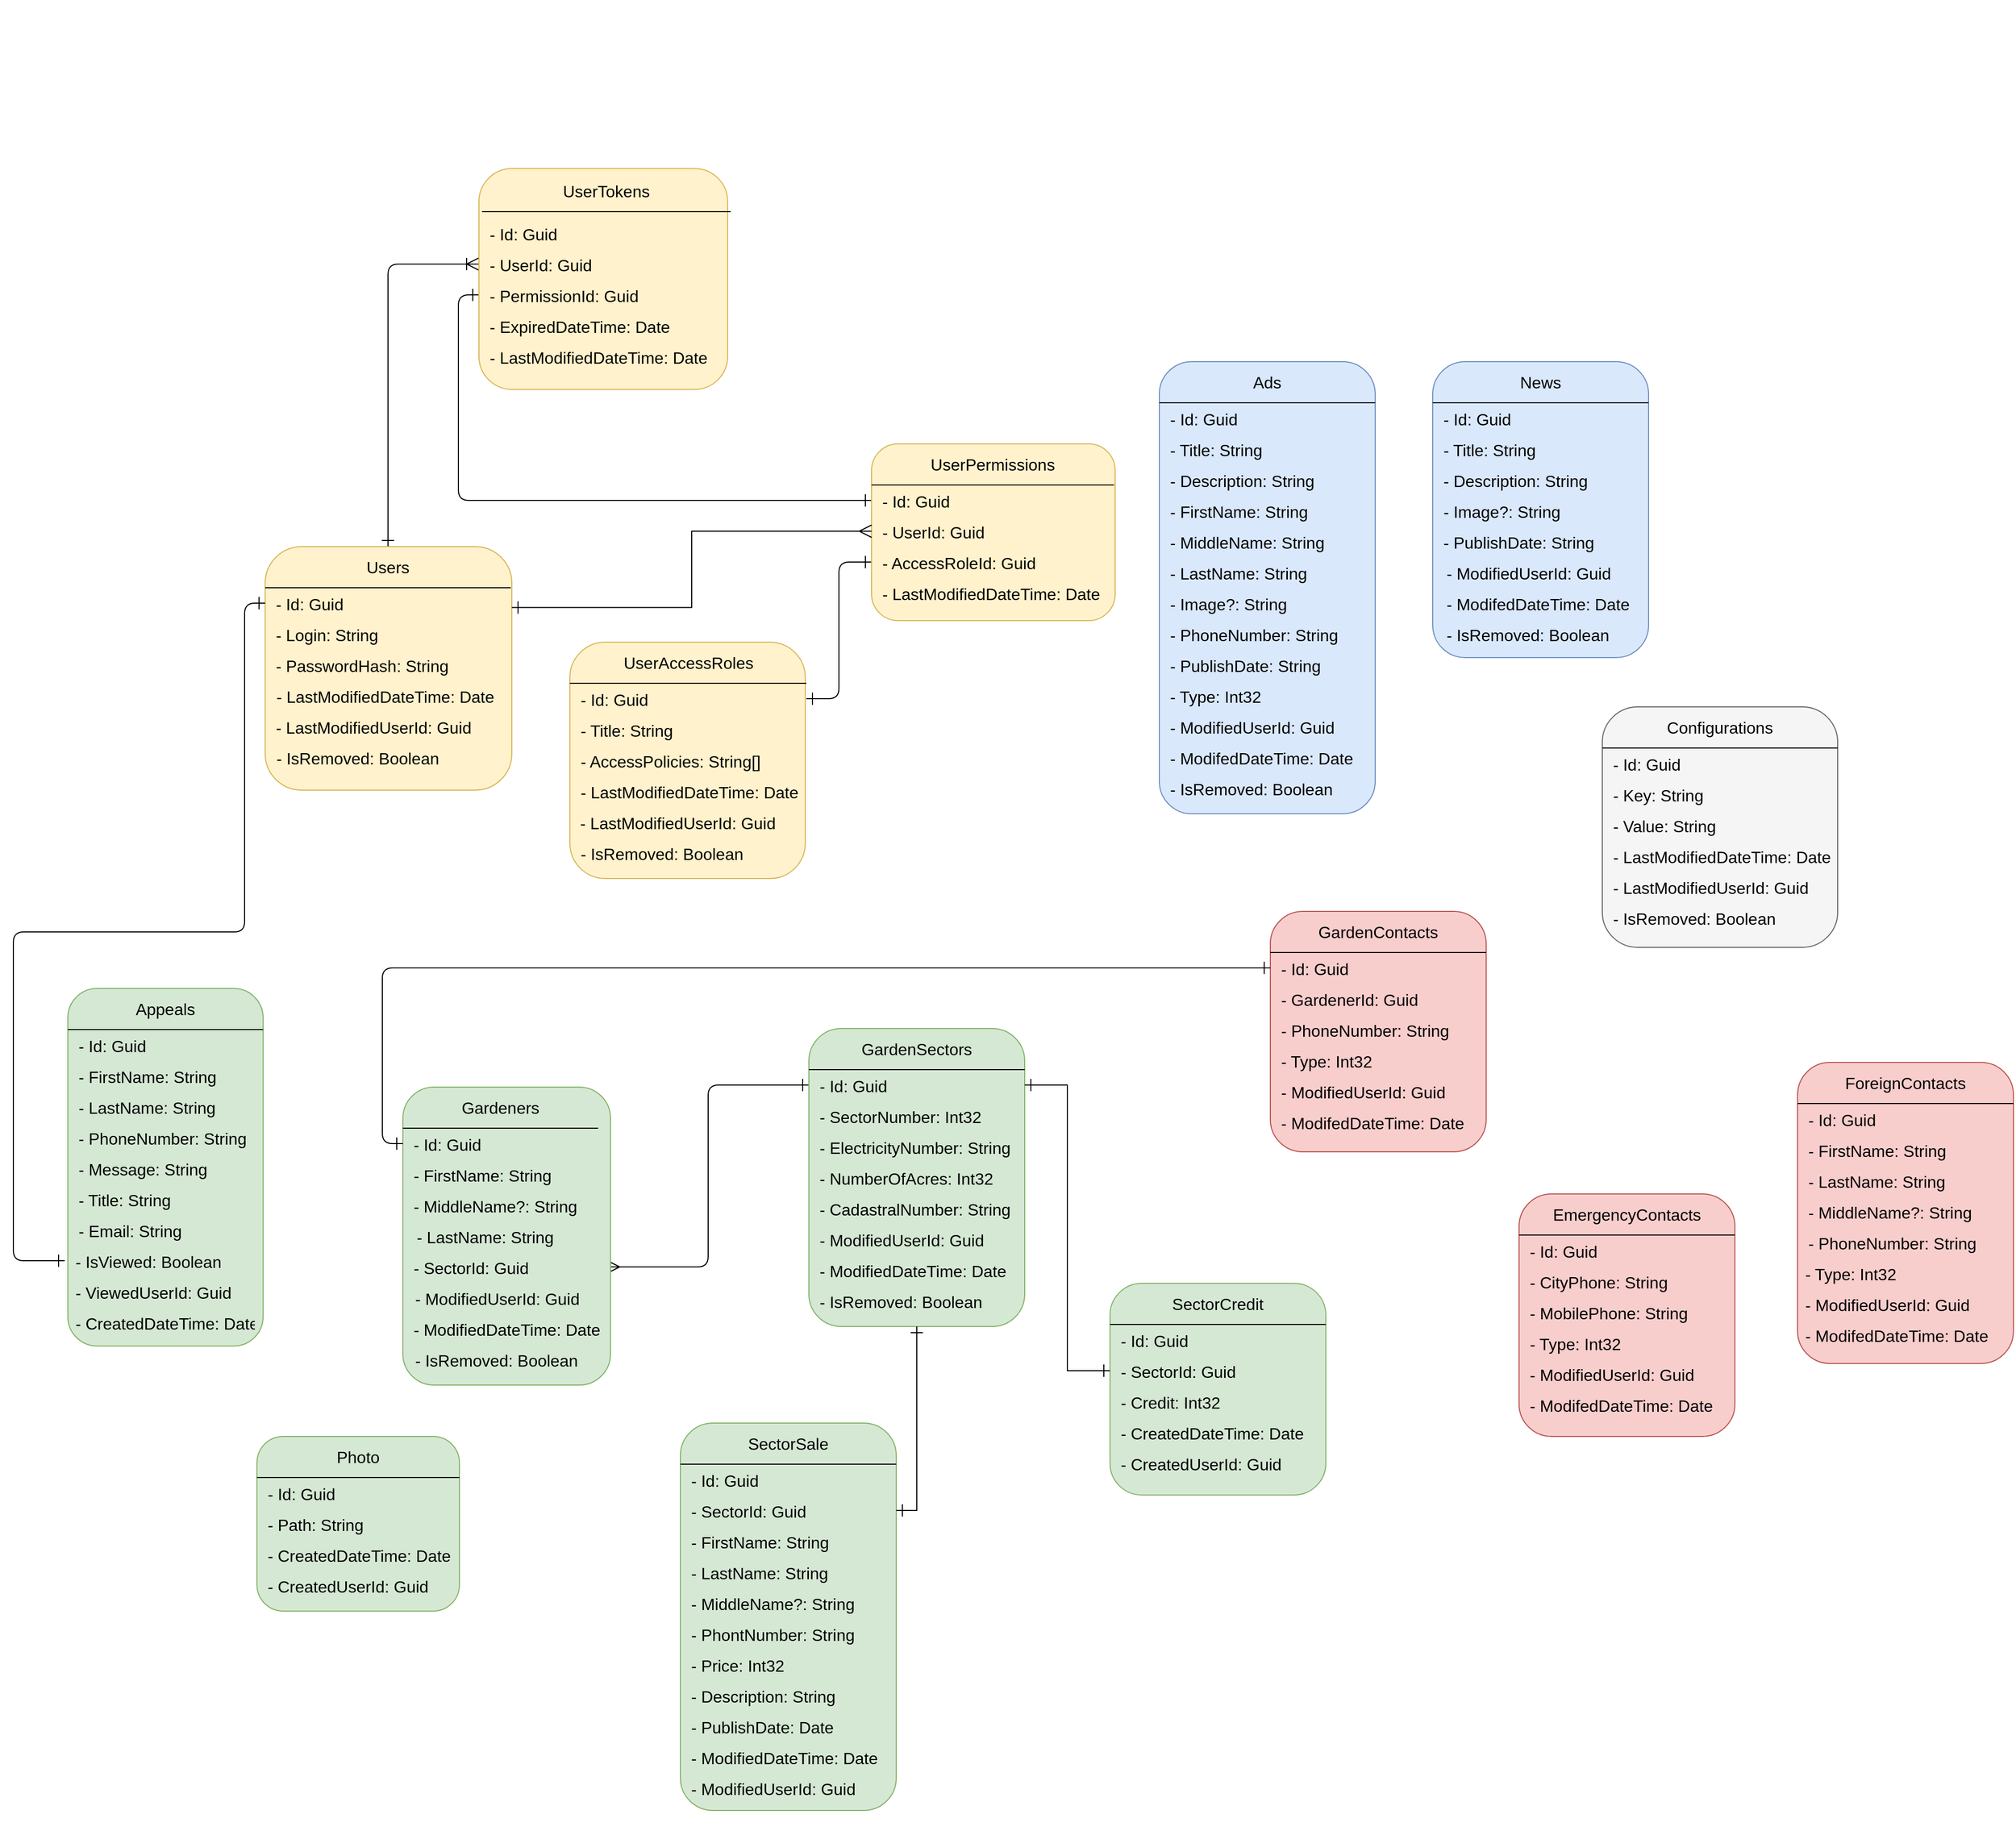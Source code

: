 <mxfile version="16.0.2" type="device"><diagram id="81VNNG6TzouexeN0Gk72" name="Страница 1"><mxGraphModel dx="3853" dy="1998" grid="0" gridSize="10" guides="1" tooltips="1" connect="1" arrows="1" fold="1" page="0" pageScale="1" pageWidth="827" pageHeight="1169" math="0" shadow="0"><root><mxCell id="0"/><mxCell id="1" parent="0"/><mxCell id="-KZQCDdMjWG5FFhwgpa8-45" style="edgeStyle=orthogonalEdgeStyle;rounded=1;orthogonalLoop=1;jettySize=auto;html=1;exitX=0;exitY=0.5;exitDx=0;exitDy=0;entryX=1;entryY=0.5;entryDx=0;entryDy=0;fontSize=16;startArrow=ERone;startFill=0;endArrow=ERone;endFill=0;endSize=10;startSize=10;" parent="1" source="-KZQCDdMjWG5FFhwgpa8-10" target="-KZQCDdMjWG5FFhwgpa8-25" edge="1"><mxGeometry relative="1" as="geometry"/></mxCell><mxCell id="-KZQCDdMjWG5FFhwgpa8-46" style="edgeStyle=orthogonalEdgeStyle;rounded=1;orthogonalLoop=1;jettySize=auto;html=1;entryX=0.5;entryY=0;entryDx=0;entryDy=0;fontSize=16;endArrow=ERone;endFill=0;startArrow=ERoneToMany;startFill=0;endSize=10;startSize=10;" parent="1" source="vhM6xbYktXZYXqDz6-yX-5" target="-KZQCDdMjWG5FFhwgpa8-3" edge="1"><mxGeometry relative="1" as="geometry"/></mxCell><mxCell id="-KZQCDdMjWG5FFhwgpa8-47" style="edgeStyle=orthogonalEdgeStyle;rounded=1;orthogonalLoop=1;jettySize=auto;html=1;exitX=0;exitY=0.5;exitDx=0;exitDy=0;entryX=0;entryY=0.5;entryDx=0;entryDy=0;fontSize=16;endArrow=ERone;endFill=0;startArrow=ERone;startFill=0;endSize=10;startSize=10;" parent="1" source="vhM6xbYktXZYXqDz6-yX-6" target="-KZQCDdMjWG5FFhwgpa8-11" edge="1"><mxGeometry relative="1" as="geometry"/></mxCell><mxCell id="-KZQCDdMjWG5FFhwgpa8-48" style="edgeStyle=orthogonalEdgeStyle;rounded=1;orthogonalLoop=1;jettySize=auto;html=1;exitX=0;exitY=0.5;exitDx=0;exitDy=0;entryX=1;entryY=0.5;entryDx=0;entryDy=0;fontSize=16;endArrow=ERmany;endFill=0;startArrow=ERone;startFill=0;endSize=10;startSize=10;" parent="1" source="-KZQCDdMjWG5FFhwgpa8-38" target="WfTmDfJis4Crw1QGH0SU-60" edge="1"><mxGeometry relative="1" as="geometry"/></mxCell><mxCell id="aTWoUunQ8njzGCWL86XD-10" value="" style="group" parent="1" vertex="1" connectable="0"><mxGeometry x="978" y="565" width="210" height="234" as="geometry"/></mxCell><mxCell id="aTWoUunQ8njzGCWL86XD-1" value="" style="rounded=1;whiteSpace=wrap;html=1;fillColor=#f8cecc;strokeColor=#b85450;" parent="aTWoUunQ8njzGCWL86XD-10" vertex="1"><mxGeometry width="210" height="234" as="geometry"/></mxCell><mxCell id="aTWoUunQ8njzGCWL86XD-2" value=" - Id: Guid" style="text;strokeColor=none;fillColor=none;align=left;verticalAlign=middle;spacingLeft=4;spacingRight=4;overflow=hidden;points=[[0,0.5],[1,0.5]];portConstraint=eastwest;rotatable=0;fontSize=16;" parent="aTWoUunQ8njzGCWL86XD-10" vertex="1"><mxGeometry y="40" width="210" height="30" as="geometry"/></mxCell><mxCell id="aTWoUunQ8njzGCWL86XD-3" value="GardenContacts" style="text;html=1;align=center;verticalAlign=middle;whiteSpace=wrap;rounded=0;fontSize=16;" parent="aTWoUunQ8njzGCWL86XD-10" vertex="1"><mxGeometry width="210" height="40" as="geometry"/></mxCell><mxCell id="aTWoUunQ8njzGCWL86XD-4" value="" style="endArrow=none;html=1;rounded=0;entryX=1;entryY=1;entryDx=0;entryDy=0;exitX=0;exitY=1;exitDx=0;exitDy=0;" parent="aTWoUunQ8njzGCWL86XD-10" source="aTWoUunQ8njzGCWL86XD-3" target="aTWoUunQ8njzGCWL86XD-3" edge="1"><mxGeometry width="50" height="50" relative="1" as="geometry"><mxPoint x="45.238" y="215.333" as="sourcePoint"/><mxPoint x="99.524" y="202.667" as="targetPoint"/></mxGeometry></mxCell><mxCell id="aTWoUunQ8njzGCWL86XD-5" value=" - GardenerId: Guid" style="text;strokeColor=none;fillColor=none;align=left;verticalAlign=middle;spacingLeft=4;spacingRight=4;overflow=hidden;points=[[0,0.5],[1,0.5]];portConstraint=eastwest;rotatable=0;fontSize=16;" parent="aTWoUunQ8njzGCWL86XD-10" vertex="1"><mxGeometry y="70" width="210" height="30" as="geometry"/></mxCell><mxCell id="aTWoUunQ8njzGCWL86XD-6" value=" - PhoneNumber: String" style="text;strokeColor=none;fillColor=none;align=left;verticalAlign=middle;spacingLeft=4;spacingRight=4;overflow=hidden;points=[[0,0.5],[1,0.5]];portConstraint=eastwest;rotatable=0;fontSize=16;" parent="aTWoUunQ8njzGCWL86XD-10" vertex="1"><mxGeometry y="100" width="210" height="30" as="geometry"/></mxCell><mxCell id="aTWoUunQ8njzGCWL86XD-9" value=" - Type: Int32" style="text;strokeColor=none;fillColor=none;align=left;verticalAlign=middle;spacingLeft=4;spacingRight=4;overflow=hidden;points=[[0,0.5],[1,0.5]];portConstraint=eastwest;rotatable=0;fontSize=16;" parent="aTWoUunQ8njzGCWL86XD-10" vertex="1"><mxGeometry y="130" width="210" height="30" as="geometry"/></mxCell><mxCell id="WfTmDfJis4Crw1QGH0SU-56" value=" - ModifiedUserId: Guid" style="text;strokeColor=none;fillColor=none;align=left;verticalAlign=middle;spacingLeft=4;spacingRight=4;overflow=hidden;points=[[0,0.5],[1,0.5]];portConstraint=eastwest;rotatable=0;fontSize=16;" vertex="1" parent="aTWoUunQ8njzGCWL86XD-10"><mxGeometry y="160" width="210" height="30" as="geometry"/></mxCell><mxCell id="WfTmDfJis4Crw1QGH0SU-57" value=" - ModifedDateTime: Date" style="text;strokeColor=none;fillColor=none;align=left;verticalAlign=middle;spacingLeft=4;spacingRight=4;overflow=hidden;points=[[0,0.5],[1,0.5]];portConstraint=eastwest;rotatable=0;fontSize=16;" vertex="1" parent="aTWoUunQ8njzGCWL86XD-10"><mxGeometry y="190" width="210" height="30" as="geometry"/></mxCell><mxCell id="aTWoUunQ8njzGCWL86XD-11" value="" style="group" parent="1" vertex="1" connectable="0"><mxGeometry x="1136" y="30" width="213" height="324" as="geometry"/></mxCell><mxCell id="-KZQCDdMjWG5FFhwgpa8-60" value="" style="rounded=1;whiteSpace=wrap;html=1;fillColor=#dae8fc;strokeColor=#6c8ebf;" parent="aTWoUunQ8njzGCWL86XD-11" vertex="1"><mxGeometry width="210" height="288" as="geometry"/></mxCell><mxCell id="-KZQCDdMjWG5FFhwgpa8-61" value=" - Id: Guid" style="text;strokeColor=none;fillColor=none;align=left;verticalAlign=middle;spacingLeft=4;spacingRight=4;overflow=hidden;points=[[0,0.5],[1,0.5]];portConstraint=eastwest;rotatable=0;fontSize=16;" parent="aTWoUunQ8njzGCWL86XD-11" vertex="1"><mxGeometry y="40" width="210" height="30" as="geometry"/></mxCell><mxCell id="-KZQCDdMjWG5FFhwgpa8-62" value="News" style="text;html=1;align=center;verticalAlign=middle;whiteSpace=wrap;rounded=0;fontSize=16;" parent="aTWoUunQ8njzGCWL86XD-11" vertex="1"><mxGeometry width="210" height="40" as="geometry"/></mxCell><mxCell id="-KZQCDdMjWG5FFhwgpa8-63" value="" style="endArrow=none;html=1;rounded=0;entryX=1;entryY=1;entryDx=0;entryDy=0;exitX=0;exitY=1;exitDx=0;exitDy=0;" parent="aTWoUunQ8njzGCWL86XD-11" source="-KZQCDdMjWG5FFhwgpa8-62" target="-KZQCDdMjWG5FFhwgpa8-62" edge="1"><mxGeometry width="50" height="50" relative="1" as="geometry"><mxPoint x="45.238" y="215.333" as="sourcePoint"/><mxPoint x="99.524" y="202.667" as="targetPoint"/></mxGeometry></mxCell><mxCell id="-KZQCDdMjWG5FFhwgpa8-64" value=" - Title: String" style="text;strokeColor=none;fillColor=none;align=left;verticalAlign=middle;spacingLeft=4;spacingRight=4;overflow=hidden;points=[[0,0.5],[1,0.5]];portConstraint=eastwest;rotatable=0;fontSize=16;" parent="aTWoUunQ8njzGCWL86XD-11" vertex="1"><mxGeometry y="70" width="210" height="30" as="geometry"/></mxCell><mxCell id="-KZQCDdMjWG5FFhwgpa8-65" value=" - Description: String" style="text;strokeColor=none;fillColor=none;align=left;verticalAlign=middle;spacingLeft=4;spacingRight=4;overflow=hidden;points=[[0,0.5],[1,0.5]];portConstraint=eastwest;rotatable=0;fontSize=16;" parent="aTWoUunQ8njzGCWL86XD-11" vertex="1"><mxGeometry y="100" width="210" height="30" as="geometry"/></mxCell><mxCell id="-KZQCDdMjWG5FFhwgpa8-66" value=" - Image?: String" style="text;strokeColor=none;fillColor=none;align=left;verticalAlign=middle;spacingLeft=4;spacingRight=4;overflow=hidden;points=[[0,0.5],[1,0.5]];portConstraint=eastwest;rotatable=0;fontSize=16;" parent="aTWoUunQ8njzGCWL86XD-11" vertex="1"><mxGeometry y="130" width="210" height="30" as="geometry"/></mxCell><mxCell id="-KZQCDdMjWG5FFhwgpa8-70" value=" - PublishDate: String" style="text;strokeColor=none;fillColor=none;align=left;verticalAlign=middle;spacingLeft=4;spacingRight=4;overflow=hidden;points=[[0,0.5],[1,0.5]];portConstraint=eastwest;rotatable=0;fontSize=16;" parent="aTWoUunQ8njzGCWL86XD-11" vertex="1"><mxGeometry y="160" width="210" height="30" as="geometry"/></mxCell><mxCell id="WfTmDfJis4Crw1QGH0SU-73" value=" - ModifiedUserId: Guid" style="text;strokeColor=none;fillColor=none;align=left;verticalAlign=middle;spacingLeft=4;spacingRight=4;overflow=hidden;points=[[0,0.5],[1,0.5]];portConstraint=eastwest;rotatable=0;fontSize=16;" vertex="1" parent="aTWoUunQ8njzGCWL86XD-11"><mxGeometry x="3" y="190" width="210" height="30" as="geometry"/></mxCell><mxCell id="WfTmDfJis4Crw1QGH0SU-74" value=" - ModifedDateTime: Date" style="text;strokeColor=none;fillColor=none;align=left;verticalAlign=middle;spacingLeft=4;spacingRight=4;overflow=hidden;points=[[0,0.5],[1,0.5]];portConstraint=eastwest;rotatable=0;fontSize=16;" vertex="1" parent="aTWoUunQ8njzGCWL86XD-11"><mxGeometry x="3" y="220" width="210" height="30" as="geometry"/></mxCell><mxCell id="WfTmDfJis4Crw1QGH0SU-75" value=" - IsRemoved: Boolean" style="text;strokeColor=none;fillColor=none;align=left;verticalAlign=middle;spacingLeft=4;spacingRight=4;overflow=hidden;points=[[0,0.5],[1,0.5]];portConstraint=eastwest;rotatable=0;fontSize=16;" vertex="1" parent="aTWoUunQ8njzGCWL86XD-11"><mxGeometry x="3" y="250" width="210" height="30" as="geometry"/></mxCell><mxCell id="aTWoUunQ8njzGCWL86XD-12" value="" style="group" parent="1" vertex="1" connectable="0"><mxGeometry x="870" y="30" width="210" height="453" as="geometry"/></mxCell><mxCell id="-KZQCDdMjWG5FFhwgpa8-49" value="" style="rounded=1;whiteSpace=wrap;html=1;fillColor=#dae8fc;strokeColor=#6c8ebf;" parent="aTWoUunQ8njzGCWL86XD-12" vertex="1"><mxGeometry width="210" height="440" as="geometry"/></mxCell><mxCell id="-KZQCDdMjWG5FFhwgpa8-50" value=" - Id: Guid" style="text;strokeColor=none;fillColor=none;align=left;verticalAlign=middle;spacingLeft=4;spacingRight=4;overflow=hidden;points=[[0,0.5],[1,0.5]];portConstraint=eastwest;rotatable=0;fontSize=16;" parent="aTWoUunQ8njzGCWL86XD-12" vertex="1"><mxGeometry y="40" width="210" height="30" as="geometry"/></mxCell><mxCell id="-KZQCDdMjWG5FFhwgpa8-51" value="Ads" style="text;html=1;align=center;verticalAlign=middle;whiteSpace=wrap;rounded=0;fontSize=16;" parent="aTWoUunQ8njzGCWL86XD-12" vertex="1"><mxGeometry width="210" height="40" as="geometry"/></mxCell><mxCell id="-KZQCDdMjWG5FFhwgpa8-52" value="" style="endArrow=none;html=1;rounded=0;entryX=1;entryY=1;entryDx=0;entryDy=0;exitX=0;exitY=1;exitDx=0;exitDy=0;" parent="aTWoUunQ8njzGCWL86XD-12" source="-KZQCDdMjWG5FFhwgpa8-51" target="-KZQCDdMjWG5FFhwgpa8-51" edge="1"><mxGeometry width="50" height="50" relative="1" as="geometry"><mxPoint x="45.238" y="215.333" as="sourcePoint"/><mxPoint x="99.524" y="202.667" as="targetPoint"/></mxGeometry></mxCell><mxCell id="-KZQCDdMjWG5FFhwgpa8-53" value=" - Title: String" style="text;strokeColor=none;fillColor=none;align=left;verticalAlign=middle;spacingLeft=4;spacingRight=4;overflow=hidden;points=[[0,0.5],[1,0.5]];portConstraint=eastwest;rotatable=0;fontSize=16;" parent="aTWoUunQ8njzGCWL86XD-12" vertex="1"><mxGeometry y="70" width="210" height="30" as="geometry"/></mxCell><mxCell id="-KZQCDdMjWG5FFhwgpa8-54" value=" - Description: String" style="text;strokeColor=none;fillColor=none;align=left;verticalAlign=middle;spacingLeft=4;spacingRight=4;overflow=hidden;points=[[0,0.5],[1,0.5]];portConstraint=eastwest;rotatable=0;fontSize=16;" parent="aTWoUunQ8njzGCWL86XD-12" vertex="1"><mxGeometry y="100" width="210" height="30" as="geometry"/></mxCell><mxCell id="-KZQCDdMjWG5FFhwgpa8-55" value=" - FirstName: String" style="text;strokeColor=none;fillColor=none;align=left;verticalAlign=middle;spacingLeft=4;spacingRight=4;overflow=hidden;points=[[0,0.5],[1,0.5]];portConstraint=eastwest;rotatable=0;fontSize=16;" parent="aTWoUunQ8njzGCWL86XD-12" vertex="1"><mxGeometry y="130" width="210" height="30" as="geometry"/></mxCell><mxCell id="-KZQCDdMjWG5FFhwgpa8-56" value=" - MiddleName: String" style="text;strokeColor=none;fillColor=none;align=left;verticalAlign=middle;spacingLeft=4;spacingRight=4;overflow=hidden;points=[[0,0.5],[1,0.5]];portConstraint=eastwest;rotatable=0;fontSize=16;" parent="aTWoUunQ8njzGCWL86XD-12" vertex="1"><mxGeometry y="160" width="210" height="30" as="geometry"/></mxCell><mxCell id="-KZQCDdMjWG5FFhwgpa8-57" value=" - LastName: String" style="text;strokeColor=none;fillColor=none;align=left;verticalAlign=middle;spacingLeft=4;spacingRight=4;overflow=hidden;points=[[0,0.5],[1,0.5]];portConstraint=eastwest;rotatable=0;fontSize=16;" parent="aTWoUunQ8njzGCWL86XD-12" vertex="1"><mxGeometry y="190" width="210" height="30" as="geometry"/></mxCell><mxCell id="-KZQCDdMjWG5FFhwgpa8-58" value=" - Image?: String" style="text;strokeColor=none;fillColor=none;align=left;verticalAlign=middle;spacingLeft=4;spacingRight=4;overflow=hidden;points=[[0,0.5],[1,0.5]];portConstraint=eastwest;rotatable=0;fontSize=16;" parent="aTWoUunQ8njzGCWL86XD-12" vertex="1"><mxGeometry y="220" width="210" height="30" as="geometry"/></mxCell><mxCell id="ONLD8_IrMrOtaXpeF4dV-4" value=" - PhoneNumber: String" style="text;strokeColor=none;fillColor=none;align=left;verticalAlign=middle;spacingLeft=4;spacingRight=4;overflow=hidden;points=[[0,0.5],[1,0.5]];portConstraint=eastwest;rotatable=0;fontSize=16;" parent="aTWoUunQ8njzGCWL86XD-12" vertex="1"><mxGeometry y="250" width="210" height="30" as="geometry"/></mxCell><mxCell id="ONLD8_IrMrOtaXpeF4dV-3" value=" - PublishDate: String" style="text;strokeColor=none;fillColor=none;align=left;verticalAlign=middle;spacingLeft=4;spacingRight=4;overflow=hidden;points=[[0,0.5],[1,0.5]];portConstraint=eastwest;rotatable=0;fontSize=16;" parent="aTWoUunQ8njzGCWL86XD-12" vertex="1"><mxGeometry y="280" width="210" height="30" as="geometry"/></mxCell><mxCell id="WfTmDfJis4Crw1QGH0SU-67" value=" - Type: Int32" style="text;strokeColor=none;fillColor=none;align=left;verticalAlign=middle;spacingLeft=4;spacingRight=4;overflow=hidden;points=[[0,0.5],[1,0.5]];portConstraint=eastwest;rotatable=0;fontSize=16;" vertex="1" parent="aTWoUunQ8njzGCWL86XD-12"><mxGeometry y="310" width="210" height="30" as="geometry"/></mxCell><mxCell id="WfTmDfJis4Crw1QGH0SU-68" value=" - ModifiedUserId: Guid" style="text;strokeColor=none;fillColor=none;align=left;verticalAlign=middle;spacingLeft=4;spacingRight=4;overflow=hidden;points=[[0,0.5],[1,0.5]];portConstraint=eastwest;rotatable=0;fontSize=16;" vertex="1" parent="aTWoUunQ8njzGCWL86XD-12"><mxGeometry y="340" width="210" height="30" as="geometry"/></mxCell><mxCell id="WfTmDfJis4Crw1QGH0SU-69" value=" - ModifedDateTime: Date" style="text;strokeColor=none;fillColor=none;align=left;verticalAlign=middle;spacingLeft=4;spacingRight=4;overflow=hidden;points=[[0,0.5],[1,0.5]];portConstraint=eastwest;rotatable=0;fontSize=16;" vertex="1" parent="aTWoUunQ8njzGCWL86XD-12"><mxGeometry y="370" width="210" height="30" as="geometry"/></mxCell><mxCell id="WfTmDfJis4Crw1QGH0SU-70" value=" - IsRemoved: Boolean" style="text;strokeColor=none;fillColor=none;align=left;verticalAlign=middle;spacingLeft=4;spacingRight=4;overflow=hidden;points=[[0,0.5],[1,0.5]];portConstraint=eastwest;rotatable=0;fontSize=16;" vertex="1" parent="aTWoUunQ8njzGCWL86XD-12"><mxGeometry y="400" width="210" height="30" as="geometry"/></mxCell><mxCell id="aTWoUunQ8njzGCWL86XD-13" value="" style="group" parent="1" vertex="1" connectable="0"><mxGeometry x="590" y="110" width="237" height="256" as="geometry"/></mxCell><mxCell id="-KZQCDdMjWG5FFhwgpa8-7" value="" style="rounded=1;whiteSpace=wrap;html=1;fillColor=#fff2cc;strokeColor=#d6b656;" parent="aTWoUunQ8njzGCWL86XD-13" vertex="1"><mxGeometry width="237" height="172" as="geometry"/></mxCell><mxCell id="-KZQCDdMjWG5FFhwgpa8-11" value=" - Id: Guid" style="text;strokeColor=none;fillColor=none;align=left;verticalAlign=middle;spacingLeft=4;spacingRight=4;overflow=hidden;points=[[0,0.5],[1,0.5]];portConstraint=eastwest;rotatable=0;fontSize=16;" parent="aTWoUunQ8njzGCWL86XD-13" vertex="1"><mxGeometry y="40" width="210" height="30" as="geometry"/></mxCell><mxCell id="-KZQCDdMjWG5FFhwgpa8-8" value="UserPermissions" style="text;html=1;align=center;verticalAlign=middle;whiteSpace=wrap;rounded=0;fontSize=16;" parent="aTWoUunQ8njzGCWL86XD-13" vertex="1"><mxGeometry width="236" height="40" as="geometry"/></mxCell><mxCell id="-KZQCDdMjWG5FFhwgpa8-9" value="" style="endArrow=none;html=1;rounded=0;entryX=1;entryY=1;entryDx=0;entryDy=0;exitX=0;exitY=1;exitDx=0;exitDy=0;" parent="aTWoUunQ8njzGCWL86XD-13" source="-KZQCDdMjWG5FFhwgpa8-8" target="-KZQCDdMjWG5FFhwgpa8-8" edge="1"><mxGeometry width="50" height="50" relative="1" as="geometry"><mxPoint x="45.238" y="215.333" as="sourcePoint"/><mxPoint x="99.524" y="202.667" as="targetPoint"/></mxGeometry></mxCell><mxCell id="-KZQCDdMjWG5FFhwgpa8-10" value=" - AccessRoleId: Guid" style="text;strokeColor=none;fillColor=none;align=left;verticalAlign=middle;spacingLeft=4;spacingRight=4;overflow=hidden;points=[[0,0.5],[1,0.5]];portConstraint=eastwest;rotatable=0;fontSize=16;" parent="aTWoUunQ8njzGCWL86XD-13" vertex="1"><mxGeometry y="100" width="210" height="30" as="geometry"/></mxCell><mxCell id="WfTmDfJis4Crw1QGH0SU-80" value=" - UserId: Guid" style="text;strokeColor=none;fillColor=none;align=left;verticalAlign=middle;spacingLeft=4;spacingRight=4;overflow=hidden;points=[[0,0.5],[1,0.5]];portConstraint=eastwest;rotatable=0;fontSize=16;" vertex="1" parent="aTWoUunQ8njzGCWL86XD-13"><mxGeometry y="70" width="210" height="30" as="geometry"/></mxCell><mxCell id="WfTmDfJis4Crw1QGH0SU-81" value=" - LastModifiedDateTime: Date" style="text;strokeColor=none;fillColor=none;align=left;verticalAlign=middle;spacingLeft=4;spacingRight=4;overflow=hidden;points=[[0,0.5],[1,0.5]];portConstraint=eastwest;rotatable=0;fontSize=16;" vertex="1" parent="aTWoUunQ8njzGCWL86XD-13"><mxGeometry y="130" width="236" height="30" as="geometry"/></mxCell><mxCell id="aTWoUunQ8njzGCWL86XD-14" value="" style="group" parent="1" vertex="1" connectable="0"><mxGeometry x="296.5" y="303" width="237" height="230" as="geometry"/></mxCell><mxCell id="-KZQCDdMjWG5FFhwgpa8-20" value="" style="rounded=1;whiteSpace=wrap;html=1;fillColor=#fff2cc;strokeColor=#d6b656;" parent="aTWoUunQ8njzGCWL86XD-14" vertex="1"><mxGeometry width="229" height="230" as="geometry"/></mxCell><mxCell id="-KZQCDdMjWG5FFhwgpa8-21" value="UserAccessRoles" style="text;html=1;align=center;verticalAlign=middle;whiteSpace=wrap;rounded=0;fontSize=16;" parent="aTWoUunQ8njzGCWL86XD-14" vertex="1"><mxGeometry width="230" height="40" as="geometry"/></mxCell><mxCell id="-KZQCDdMjWG5FFhwgpa8-22" value="" style="endArrow=none;html=1;rounded=0;entryX=1;entryY=1;entryDx=0;entryDy=0;exitX=0;exitY=1;exitDx=0;exitDy=0;" parent="aTWoUunQ8njzGCWL86XD-14" source="-KZQCDdMjWG5FFhwgpa8-21" target="-KZQCDdMjWG5FFhwgpa8-21" edge="1"><mxGeometry width="50" height="50" relative="1" as="geometry"><mxPoint x="45.238" y="215.333" as="sourcePoint"/><mxPoint x="99.524" y="202.667" as="targetPoint"/></mxGeometry></mxCell><mxCell id="-KZQCDdMjWG5FFhwgpa8-23" value=" - Title: String" style="text;strokeColor=none;fillColor=none;align=left;verticalAlign=middle;spacingLeft=4;spacingRight=4;overflow=hidden;points=[[0,0.5],[1,0.5]];portConstraint=eastwest;rotatable=0;fontSize=16;" parent="aTWoUunQ8njzGCWL86XD-14" vertex="1"><mxGeometry y="70" width="200" height="30" as="geometry"/></mxCell><mxCell id="-KZQCDdMjWG5FFhwgpa8-25" value=" - Id: Guid" style="text;strokeColor=none;fillColor=none;align=left;verticalAlign=middle;spacingLeft=4;spacingRight=4;overflow=hidden;points=[[0,0.5],[1,0.5]];portConstraint=eastwest;rotatable=0;fontSize=16;" parent="aTWoUunQ8njzGCWL86XD-14" vertex="1"><mxGeometry y="40" width="230" height="30" as="geometry"/></mxCell><mxCell id="-KZQCDdMjWG5FFhwgpa8-24" value=" - AccessPolicies: String[]" style="text;strokeColor=none;fillColor=none;align=left;verticalAlign=middle;spacingLeft=4;spacingRight=4;overflow=hidden;points=[[0,0.5],[1,0.5]];portConstraint=eastwest;rotatable=0;fontSize=16;" parent="aTWoUunQ8njzGCWL86XD-14" vertex="1"><mxGeometry y="100" width="200" height="30" as="geometry"/></mxCell><mxCell id="WfTmDfJis4Crw1QGH0SU-76" value=" - LastModifiedDateTime: Date" style="text;strokeColor=none;fillColor=none;align=left;verticalAlign=middle;spacingLeft=4;spacingRight=4;overflow=hidden;points=[[0,0.5],[1,0.5]];portConstraint=eastwest;rotatable=0;fontSize=16;" vertex="1" parent="aTWoUunQ8njzGCWL86XD-14"><mxGeometry y="130" width="237" height="30" as="geometry"/></mxCell><mxCell id="WfTmDfJis4Crw1QGH0SU-78" value=" - IsRemoved: Boolean" style="text;strokeColor=none;fillColor=none;align=left;verticalAlign=middle;spacingLeft=4;spacingRight=4;overflow=hidden;points=[[0,0.5],[1,0.5]];portConstraint=eastwest;rotatable=0;fontSize=16;" vertex="1" parent="aTWoUunQ8njzGCWL86XD-14"><mxGeometry y="190" width="230" height="30" as="geometry"/></mxCell><mxCell id="WfTmDfJis4Crw1QGH0SU-77" value=" - LastModifiedUserId: Guid" style="text;strokeColor=none;fillColor=none;align=left;verticalAlign=middle;spacingLeft=4;spacingRight=4;overflow=hidden;points=[[0,0.5],[1,0.5]];portConstraint=eastwest;rotatable=0;fontSize=16;" vertex="1" parent="aTWoUunQ8njzGCWL86XD-14"><mxGeometry x="-0.5" y="160" width="230" height="30" as="geometry"/></mxCell><mxCell id="aTWoUunQ8njzGCWL86XD-15" value="" style="group;" parent="1" vertex="1" connectable="0"><mxGeometry y="210" width="253" height="251" as="geometry"/></mxCell><mxCell id="-KZQCDdMjWG5FFhwgpa8-1" value="" style="rounded=1;whiteSpace=wrap;html=1;fillColor=#fff2cc;strokeColor=#d6b656;" parent="aTWoUunQ8njzGCWL86XD-15" vertex="1"><mxGeometry width="240" height="237" as="geometry"/></mxCell><mxCell id="-KZQCDdMjWG5FFhwgpa8-3" value="Users" style="text;html=1;align=center;verticalAlign=middle;whiteSpace=wrap;rounded=0;fontSize=16;" parent="aTWoUunQ8njzGCWL86XD-15" vertex="1"><mxGeometry width="239" height="40" as="geometry"/></mxCell><mxCell id="-KZQCDdMjWG5FFhwgpa8-2" value="" style="endArrow=none;html=1;rounded=0;entryX=1;entryY=1;entryDx=0;entryDy=0;exitX=0;exitY=1;exitDx=0;exitDy=0;" parent="aTWoUunQ8njzGCWL86XD-15" source="-KZQCDdMjWG5FFhwgpa8-3" target="-KZQCDdMjWG5FFhwgpa8-3" edge="1"><mxGeometry width="50" height="50" relative="1" as="geometry"><mxPoint x="45.238" y="215.333" as="sourcePoint"/><mxPoint x="99.524" y="202.667" as="targetPoint"/></mxGeometry></mxCell><mxCell id="-KZQCDdMjWG5FFhwgpa8-5" value=" - Login: String" style="text;strokeColor=none;fillColor=none;align=left;verticalAlign=middle;spacingLeft=4;spacingRight=4;overflow=hidden;points=[[0,0.5],[1,0.5]];portConstraint=eastwest;rotatable=0;fontSize=16;" parent="aTWoUunQ8njzGCWL86XD-15" vertex="1"><mxGeometry y="70" width="190" height="30" as="geometry"/></mxCell><mxCell id="-KZQCDdMjWG5FFhwgpa8-13" value=" - Id: Guid" style="text;strokeColor=none;fillColor=none;align=left;verticalAlign=middle;spacingLeft=4;spacingRight=4;overflow=hidden;points=[[0,0.5],[1,0.5]];portConstraint=eastwest;rotatable=0;fontSize=16;" parent="aTWoUunQ8njzGCWL86XD-15" vertex="1"><mxGeometry y="40" width="190" height="30" as="geometry"/></mxCell><mxCell id="-KZQCDdMjWG5FFhwgpa8-6" value=" - PasswordHash: String" style="text;strokeColor=none;fillColor=none;align=left;verticalAlign=middle;spacingLeft=4;spacingRight=4;overflow=hidden;points=[[0,0.5],[1,0.5]];portConstraint=eastwest;rotatable=0;fontSize=16;" parent="aTWoUunQ8njzGCWL86XD-15" vertex="1"><mxGeometry y="100" width="190" height="30" as="geometry"/></mxCell><mxCell id="WfTmDfJis4Crw1QGH0SU-82" value=" - LastModifiedUserId: Guid" style="text;strokeColor=none;fillColor=none;align=left;verticalAlign=middle;spacingLeft=4;spacingRight=4;overflow=hidden;points=[[0,0.5],[1,0.5]];portConstraint=eastwest;rotatable=0;fontSize=16;" vertex="1" parent="aTWoUunQ8njzGCWL86XD-15"><mxGeometry y="160" width="230" height="30" as="geometry"/></mxCell><mxCell id="WfTmDfJis4Crw1QGH0SU-83" value=" - IsRemoved: Boolean" style="text;strokeColor=none;fillColor=none;align=left;verticalAlign=middle;spacingLeft=4;spacingRight=4;overflow=hidden;points=[[0,0.5],[1,0.5]];portConstraint=eastwest;rotatable=0;fontSize=16;" vertex="1" parent="aTWoUunQ8njzGCWL86XD-15"><mxGeometry x="0.5" y="190" width="230" height="30" as="geometry"/></mxCell><mxCell id="WfTmDfJis4Crw1QGH0SU-84" value=" - LastModifiedDateTime: Date" style="text;strokeColor=none;fillColor=none;align=left;verticalAlign=middle;spacingLeft=4;spacingRight=4;overflow=hidden;points=[[0,0.5],[1,0.5]];portConstraint=eastwest;rotatable=0;fontSize=16;" vertex="1" parent="aTWoUunQ8njzGCWL86XD-15"><mxGeometry x="0.5" y="130" width="237" height="30" as="geometry"/></mxCell><mxCell id="aTWoUunQ8njzGCWL86XD-16" value="" style="group;" parent="1" vertex="1" connectable="0"><mxGeometry x="202" y="-322" width="251.0" height="379" as="geometry"/></mxCell><mxCell id="vhM6xbYktXZYXqDz6-yX-1" value="" style="group" parent="aTWoUunQ8njzGCWL86XD-16" vertex="1" connectable="0"><mxGeometry x="6" y="172" width="245.0" height="207" as="geometry"/></mxCell><mxCell id="vhM6xbYktXZYXqDz6-yX-2" value="" style="rounded=1;whiteSpace=wrap;html=1;fillColor=#fff2cc;strokeColor=#d6b656;" parent="vhM6xbYktXZYXqDz6-yX-1" vertex="1"><mxGeometry y="-8" width="242" height="215" as="geometry"/></mxCell><mxCell id="vhM6xbYktXZYXqDz6-yX-5" value=" - UserId: Guid" style="text;strokeColor=none;fillColor=none;align=left;verticalAlign=middle;spacingLeft=4;spacingRight=4;overflow=hidden;points=[[0,0.5],[1,0.5]];portConstraint=eastwest;rotatable=0;fontSize=16;" parent="vhM6xbYktXZYXqDz6-yX-1" vertex="1"><mxGeometry y="70" width="242.0" height="30" as="geometry"/></mxCell><mxCell id="vhM6xbYktXZYXqDz6-yX-7" value=" - Id: Guid" style="text;strokeColor=none;fillColor=none;align=left;verticalAlign=middle;spacingLeft=4;spacingRight=4;overflow=hidden;points=[[0,0.5],[1,0.5]];portConstraint=eastwest;rotatable=0;fontSize=16;" parent="vhM6xbYktXZYXqDz6-yX-1" vertex="1"><mxGeometry y="40" width="242.0" height="30" as="geometry"/></mxCell><mxCell id="vhM6xbYktXZYXqDz6-yX-6" value=" - PermissionId: Guid" style="text;strokeColor=none;fillColor=none;align=left;verticalAlign=middle;spacingLeft=4;spacingRight=4;overflow=hidden;points=[[0,0.5],[1,0.5]];portConstraint=eastwest;rotatable=0;fontSize=16;" parent="vhM6xbYktXZYXqDz6-yX-1" vertex="1"><mxGeometry y="100" width="242.0" height="30" as="geometry"/></mxCell><mxCell id="WfTmDfJis4Crw1QGH0SU-85" value=" - ExpiredDateTime: Date" style="text;strokeColor=none;fillColor=none;align=left;verticalAlign=middle;spacingLeft=4;spacingRight=4;overflow=hidden;points=[[0,0.5],[1,0.5]];portConstraint=eastwest;rotatable=0;fontSize=16;" vertex="1" parent="vhM6xbYktXZYXqDz6-yX-1"><mxGeometry y="130" width="242.0" height="30" as="geometry"/></mxCell><mxCell id="WfTmDfJis4Crw1QGH0SU-86" value=" - LastModifiedDateTime: Date" style="text;strokeColor=none;fillColor=none;align=left;verticalAlign=middle;spacingLeft=4;spacingRight=4;overflow=hidden;points=[[0,0.5],[1,0.5]];portConstraint=eastwest;rotatable=0;fontSize=16;" vertex="1" parent="vhM6xbYktXZYXqDz6-yX-1"><mxGeometry y="160" width="242.0" height="30" as="geometry"/></mxCell><mxCell id="-KZQCDdMjWG5FFhwgpa8-15" value="UserTokens" style="text;html=1;align=center;verticalAlign=middle;whiteSpace=wrap;rounded=0;fontSize=16;" parent="vhM6xbYktXZYXqDz6-yX-1" vertex="1"><mxGeometry x="3" y="-6" width="242.0" height="40" as="geometry"/></mxCell><mxCell id="-KZQCDdMjWG5FFhwgpa8-16" value="" style="endArrow=none;html=1;rounded=0;entryX=1;entryY=1;entryDx=0;entryDy=0;exitX=0;exitY=1;exitDx=0;exitDy=0;" parent="vhM6xbYktXZYXqDz6-yX-1" source="-KZQCDdMjWG5FFhwgpa8-15" target="-KZQCDdMjWG5FFhwgpa8-15" edge="1"><mxGeometry width="50" height="50" relative="1" as="geometry"><mxPoint x="51.619" y="43.333" as="sourcePoint"/><mxPoint x="120.762" y="30.667" as="targetPoint"/></mxGeometry></mxCell><mxCell id="aTWoUunQ8njzGCWL86XD-17" value="" style="group" parent="1" vertex="1" connectable="0"><mxGeometry x="134" y="736" width="228.5" height="290" as="geometry"/></mxCell><mxCell id="-KZQCDdMjWG5FFhwgpa8-26" value="" style="rounded=1;whiteSpace=wrap;html=1;fillColor=#d5e8d4;strokeColor=#82b366;" parent="aTWoUunQ8njzGCWL86XD-17" vertex="1"><mxGeometry width="202" height="290" as="geometry"/></mxCell><mxCell id="-KZQCDdMjWG5FFhwgpa8-27" value="Gardeners" style="text;html=1;align=center;verticalAlign=middle;whiteSpace=wrap;rounded=0;fontSize=16;" parent="aTWoUunQ8njzGCWL86XD-17" vertex="1"><mxGeometry width="190" height="40" as="geometry"/></mxCell><mxCell id="-KZQCDdMjWG5FFhwgpa8-28" value="" style="endArrow=none;html=1;rounded=0;entryX=1;entryY=1;entryDx=0;entryDy=0;exitX=0;exitY=1;exitDx=0;exitDy=0;" parent="aTWoUunQ8njzGCWL86XD-17" source="-KZQCDdMjWG5FFhwgpa8-27" target="-KZQCDdMjWG5FFhwgpa8-27" edge="1"><mxGeometry width="50" height="50" relative="1" as="geometry"><mxPoint x="45.238" y="215.333" as="sourcePoint"/><mxPoint x="99.524" y="202.667" as="targetPoint"/></mxGeometry></mxCell><mxCell id="-KZQCDdMjWG5FFhwgpa8-29" value=" - FirstName: String" style="text;strokeColor=none;fillColor=none;align=left;verticalAlign=middle;spacingLeft=4;spacingRight=4;overflow=hidden;points=[[0,0.5],[1,0.5]];portConstraint=eastwest;rotatable=0;fontSize=16;" parent="aTWoUunQ8njzGCWL86XD-17" vertex="1"><mxGeometry y="70" width="190" height="30" as="geometry"/></mxCell><mxCell id="-KZQCDdMjWG5FFhwgpa8-30" value=" - MiddleName?: String" style="text;strokeColor=none;fillColor=none;align=left;verticalAlign=middle;spacingLeft=4;spacingRight=4;overflow=hidden;points=[[0,0.5],[1,0.5]];portConstraint=eastwest;rotatable=0;fontSize=16;" parent="aTWoUunQ8njzGCWL86XD-17" vertex="1"><mxGeometry y="100" width="190" height="30" as="geometry"/></mxCell><mxCell id="-KZQCDdMjWG5FFhwgpa8-31" value=" - Id: Guid" style="text;strokeColor=none;fillColor=none;align=left;verticalAlign=middle;spacingLeft=4;spacingRight=4;overflow=hidden;points=[[0,0.5],[1,0.5]];portConstraint=eastwest;rotatable=0;fontSize=16;" parent="aTWoUunQ8njzGCWL86XD-17" vertex="1"><mxGeometry y="40" width="204" height="30" as="geometry"/></mxCell><mxCell id="-KZQCDdMjWG5FFhwgpa8-32" value=" - LastName: String" style="text;strokeColor=none;fillColor=none;align=left;verticalAlign=middle;spacingLeft=4;spacingRight=4;overflow=hidden;points=[[0,0.5],[1,0.5]];portConstraint=eastwest;rotatable=0;fontSize=16;" parent="aTWoUunQ8njzGCWL86XD-17" vertex="1"><mxGeometry x="3" y="130" width="190" height="30" as="geometry"/></mxCell><mxCell id="WfTmDfJis4Crw1QGH0SU-60" value=" - SectorId: Guid" style="text;strokeColor=none;fillColor=none;align=left;verticalAlign=middle;spacingLeft=4;spacingRight=4;overflow=hidden;points=[[0,0.5],[1,0.5]];portConstraint=eastwest;rotatable=0;fontSize=16;" vertex="1" parent="aTWoUunQ8njzGCWL86XD-17"><mxGeometry y="160" width="199" height="30" as="geometry"/></mxCell><mxCell id="WfTmDfJis4Crw1QGH0SU-61" value=" - ModifiedUserId: Guid" style="text;strokeColor=none;fillColor=none;align=left;verticalAlign=middle;spacingLeft=4;spacingRight=4;overflow=hidden;points=[[0,0.5],[1,0.5]];portConstraint=eastwest;rotatable=0;fontSize=16;" vertex="1" parent="aTWoUunQ8njzGCWL86XD-17"><mxGeometry x="1.5" y="190" width="190" height="30" as="geometry"/></mxCell><mxCell id="WfTmDfJis4Crw1QGH0SU-62" value=" - ModifiedDateTime: Date" style="text;strokeColor=none;fillColor=none;align=left;verticalAlign=middle;spacingLeft=4;spacingRight=4;overflow=hidden;points=[[0,0.5],[1,0.5]];portConstraint=eastwest;rotatable=0;fontSize=16;" vertex="1" parent="aTWoUunQ8njzGCWL86XD-17"><mxGeometry y="220" width="227" height="30" as="geometry"/></mxCell><mxCell id="WfTmDfJis4Crw1QGH0SU-63" value=" - IsRemoved: Boolean" style="text;strokeColor=none;fillColor=none;align=left;verticalAlign=middle;spacingLeft=4;spacingRight=4;overflow=hidden;points=[[0,0.5],[1,0.5]];portConstraint=eastwest;rotatable=0;fontSize=16;" vertex="1" parent="aTWoUunQ8njzGCWL86XD-17"><mxGeometry x="1.5" y="250" width="227" height="30" as="geometry"/></mxCell><mxCell id="aTWoUunQ8njzGCWL86XD-18" value="" style="group;" parent="1" vertex="1" connectable="0"><mxGeometry x="529" y="679" width="210.0" height="306" as="geometry"/></mxCell><mxCell id="-KZQCDdMjWG5FFhwgpa8-33" value="" style="rounded=1;whiteSpace=wrap;html=1;fillColor=#d5e8d4;strokeColor=#82b366;" parent="aTWoUunQ8njzGCWL86XD-18" vertex="1"><mxGeometry width="210" height="290" as="geometry"/></mxCell><mxCell id="-KZQCDdMjWG5FFhwgpa8-34" value="GardenSectors" style="text;html=1;align=center;verticalAlign=middle;whiteSpace=wrap;rounded=0;fontSize=16;" parent="aTWoUunQ8njzGCWL86XD-18" vertex="1"><mxGeometry width="210.0" height="40" as="geometry"/></mxCell><mxCell id="-KZQCDdMjWG5FFhwgpa8-35" value="" style="endArrow=none;html=1;rounded=0;entryX=1;entryY=1;entryDx=0;entryDy=0;exitX=0;exitY=1;exitDx=0;exitDy=0;" parent="aTWoUunQ8njzGCWL86XD-18" source="-KZQCDdMjWG5FFhwgpa8-34" target="-KZQCDdMjWG5FFhwgpa8-34" edge="1"><mxGeometry width="50" height="50" relative="1" as="geometry"><mxPoint x="50" y="215.333" as="sourcePoint"/><mxPoint x="110" y="202.667" as="targetPoint"/></mxGeometry></mxCell><mxCell id="-KZQCDdMjWG5FFhwgpa8-38" value=" - Id: Guid" style="text;strokeColor=none;fillColor=none;align=left;verticalAlign=middle;spacingLeft=4;spacingRight=4;overflow=hidden;points=[[0,0.5],[1,0.5]];portConstraint=eastwest;rotatable=0;fontSize=16;" parent="aTWoUunQ8njzGCWL86XD-18" vertex="1"><mxGeometry y="40" width="210.0" height="30" as="geometry"/></mxCell><mxCell id="WfTmDfJis4Crw1QGH0SU-64" value=" - SectorNumber: Int32" style="text;strokeColor=none;fillColor=none;align=left;verticalAlign=middle;spacingLeft=4;spacingRight=4;overflow=hidden;points=[[0,0.5],[1,0.5]];portConstraint=eastwest;rotatable=0;fontSize=16;" vertex="1" parent="aTWoUunQ8njzGCWL86XD-18"><mxGeometry y="70" width="210.0" height="30" as="geometry"/></mxCell><mxCell id="WfTmDfJis4Crw1QGH0SU-65" value=" - ElectricityNumber: String" style="text;strokeColor=none;fillColor=none;align=left;verticalAlign=middle;spacingLeft=4;spacingRight=4;overflow=hidden;points=[[0,0.5],[1,0.5]];portConstraint=eastwest;rotatable=0;fontSize=16;" vertex="1" parent="aTWoUunQ8njzGCWL86XD-18"><mxGeometry y="100" width="210.0" height="30" as="geometry"/></mxCell><mxCell id="-KZQCDdMjWG5FFhwgpa8-44" value=" - CadastralNumber: String" style="text;strokeColor=none;fillColor=none;align=left;verticalAlign=middle;spacingLeft=4;spacingRight=4;overflow=hidden;points=[[0,0.5],[1,0.5]];portConstraint=eastwest;rotatable=0;fontSize=16;" parent="aTWoUunQ8njzGCWL86XD-18" vertex="1"><mxGeometry y="160" width="210.0" height="30" as="geometry"/></mxCell><mxCell id="-KZQCDdMjWG5FFhwgpa8-43" value=" - NumberOfAcres: Int32" style="text;strokeColor=none;fillColor=none;align=left;verticalAlign=middle;spacingLeft=4;spacingRight=4;overflow=hidden;points=[[0,0.5],[1,0.5]];portConstraint=eastwest;rotatable=0;fontSize=16;" parent="aTWoUunQ8njzGCWL86XD-18" vertex="1"><mxGeometry y="130" width="210.0" height="30" as="geometry"/></mxCell><mxCell id="-KZQCDdMjWG5FFhwgpa8-42" value=" - ModifiedUserId: Guid" style="text;strokeColor=none;fillColor=none;align=left;verticalAlign=middle;spacingLeft=4;spacingRight=4;overflow=hidden;points=[[0,0.5],[1,0.5]];portConstraint=eastwest;rotatable=0;fontSize=16;" parent="aTWoUunQ8njzGCWL86XD-18" vertex="1"><mxGeometry y="190" width="210.0" height="30" as="geometry"/></mxCell><mxCell id="-KZQCDdMjWG5FFhwgpa8-36" value=" - ModifiedDateTime: Date" style="text;strokeColor=none;fillColor=none;align=left;verticalAlign=middle;spacingLeft=4;spacingRight=4;overflow=hidden;points=[[0,0.5],[1,0.5]];portConstraint=eastwest;rotatable=0;fontSize=16;" parent="aTWoUunQ8njzGCWL86XD-18" vertex="1"><mxGeometry y="220" width="210.0" height="30" as="geometry"/></mxCell><mxCell id="WfTmDfJis4Crw1QGH0SU-66" value=" - IsRemoved: Boolean" style="text;strokeColor=none;fillColor=none;align=left;verticalAlign=middle;spacingLeft=4;spacingRight=4;overflow=hidden;points=[[0,0.5],[1,0.5]];portConstraint=eastwest;rotatable=0;fontSize=16;" vertex="1" parent="aTWoUunQ8njzGCWL86XD-18"><mxGeometry y="250" width="210.0" height="30" as="geometry"/></mxCell><mxCell id="vhM6xbYktXZYXqDz6-yX-8" style="edgeStyle=orthogonalEdgeStyle;rounded=1;orthogonalLoop=1;jettySize=auto;html=1;entryX=0;entryY=0.5;entryDx=0;entryDy=0;startArrow=ERone;startFill=0;endArrow=ERone;endFill=0;targetPerimeterSpacing=0;endSize=10;startSize=10;" parent="1" source="aTWoUunQ8njzGCWL86XD-2" target="-KZQCDdMjWG5FFhwgpa8-31" edge="1"><mxGeometry relative="1" as="geometry"/></mxCell><mxCell id="vhM6xbYktXZYXqDz6-yX-9" value="" style="group" parent="1" vertex="1" connectable="0"><mxGeometry x="1491" y="712" width="210" height="293" as="geometry"/></mxCell><mxCell id="vhM6xbYktXZYXqDz6-yX-10" value="" style="rounded=1;whiteSpace=wrap;html=1;fillColor=#f8cecc;strokeColor=#b85450;" parent="vhM6xbYktXZYXqDz6-yX-9" vertex="1"><mxGeometry width="210" height="293" as="geometry"/></mxCell><mxCell id="vhM6xbYktXZYXqDz6-yX-11" value=" - Id: Guid" style="text;strokeColor=none;fillColor=none;align=left;verticalAlign=middle;spacingLeft=4;spacingRight=4;overflow=hidden;points=[[0,0.5],[1,0.5]];portConstraint=eastwest;rotatable=0;fontSize=16;" parent="vhM6xbYktXZYXqDz6-yX-9" vertex="1"><mxGeometry y="40" width="210" height="30" as="geometry"/></mxCell><mxCell id="vhM6xbYktXZYXqDz6-yX-12" value="ForeignContacts" style="text;html=1;align=center;verticalAlign=middle;whiteSpace=wrap;rounded=0;fontSize=16;" parent="vhM6xbYktXZYXqDz6-yX-9" vertex="1"><mxGeometry width="210" height="40" as="geometry"/></mxCell><mxCell id="vhM6xbYktXZYXqDz6-yX-13" value="" style="endArrow=none;html=1;rounded=0;entryX=1;entryY=1;entryDx=0;entryDy=0;exitX=0;exitY=1;exitDx=0;exitDy=0;" parent="vhM6xbYktXZYXqDz6-yX-9" source="vhM6xbYktXZYXqDz6-yX-12" target="vhM6xbYktXZYXqDz6-yX-12" edge="1"><mxGeometry width="50" height="50" relative="1" as="geometry"><mxPoint x="45.238" y="215.333" as="sourcePoint"/><mxPoint x="99.524" y="202.667" as="targetPoint"/></mxGeometry></mxCell><mxCell id="vhM6xbYktXZYXqDz6-yX-15" value=" - MiddleName?: String" style="text;strokeColor=none;fillColor=none;align=left;verticalAlign=middle;spacingLeft=4;spacingRight=4;overflow=hidden;points=[[0,0.5],[1,0.5]];portConstraint=eastwest;rotatable=0;fontSize=16;" parent="vhM6xbYktXZYXqDz6-yX-9" vertex="1"><mxGeometry y="130" width="210" height="30" as="geometry"/></mxCell><mxCell id="vhM6xbYktXZYXqDz6-yX-20" value=" - FirstName: String" style="text;strokeColor=none;fillColor=none;align=left;verticalAlign=middle;spacingLeft=4;spacingRight=4;overflow=hidden;points=[[0,0.5],[1,0.5]];portConstraint=eastwest;rotatable=0;fontSize=16;" parent="vhM6xbYktXZYXqDz6-yX-9" vertex="1"><mxGeometry y="70" width="210" height="30" as="geometry"/></mxCell><mxCell id="vhM6xbYktXZYXqDz6-yX-21" value=" - LastName: String" style="text;strokeColor=none;fillColor=none;align=left;verticalAlign=middle;spacingLeft=4;spacingRight=4;overflow=hidden;points=[[0,0.5],[1,0.5]];portConstraint=eastwest;rotatable=0;fontSize=16;" parent="vhM6xbYktXZYXqDz6-yX-9" vertex="1"><mxGeometry y="100" width="210" height="30" as="geometry"/></mxCell><mxCell id="vhM6xbYktXZYXqDz6-yX-23" value=" - PhoneNumber: String" style="text;strokeColor=none;fillColor=none;align=left;verticalAlign=middle;spacingLeft=4;spacingRight=4;overflow=hidden;points=[[0,0.5],[1,0.5]];portConstraint=eastwest;rotatable=0;fontSize=16;" parent="vhM6xbYktXZYXqDz6-yX-9" vertex="1"><mxGeometry y="160" width="210" height="30" as="geometry"/></mxCell><mxCell id="vhM6xbYktXZYXqDz6-yX-22" value=" - Type: Int32" style="text;strokeColor=none;fillColor=none;align=left;verticalAlign=middle;spacingLeft=4;spacingRight=4;overflow=hidden;points=[[0,0.5],[1,0.5]];portConstraint=eastwest;rotatable=0;fontSize=16;" parent="vhM6xbYktXZYXqDz6-yX-9" vertex="1"><mxGeometry x="-3" y="190" width="210" height="30" as="geometry"/></mxCell><mxCell id="WfTmDfJis4Crw1QGH0SU-54" value=" - ModifiedUserId: Guid" style="text;strokeColor=none;fillColor=none;align=left;verticalAlign=middle;spacingLeft=4;spacingRight=4;overflow=hidden;points=[[0,0.5],[1,0.5]];portConstraint=eastwest;rotatable=0;fontSize=16;" vertex="1" parent="vhM6xbYktXZYXqDz6-yX-9"><mxGeometry x="-3" y="220" width="210" height="30" as="geometry"/></mxCell><mxCell id="WfTmDfJis4Crw1QGH0SU-55" value=" - ModifedDateTime: Date" style="text;strokeColor=none;fillColor=none;align=left;verticalAlign=middle;spacingLeft=4;spacingRight=4;overflow=hidden;points=[[0,0.5],[1,0.5]];portConstraint=eastwest;rotatable=0;fontSize=16;" vertex="1" parent="vhM6xbYktXZYXqDz6-yX-9"><mxGeometry x="-3" y="250" width="210" height="30" as="geometry"/></mxCell><mxCell id="vhM6xbYktXZYXqDz6-yX-24" value="" style="group" parent="1" vertex="1" connectable="0"><mxGeometry x="1220" y="840" width="210" height="236" as="geometry"/></mxCell><mxCell id="vhM6xbYktXZYXqDz6-yX-25" value="" style="rounded=1;whiteSpace=wrap;html=1;fillColor=#f8cecc;strokeColor=#b85450;" parent="vhM6xbYktXZYXqDz6-yX-24" vertex="1"><mxGeometry width="210" height="236" as="geometry"/></mxCell><mxCell id="vhM6xbYktXZYXqDz6-yX-26" value=" - Id: Guid" style="text;strokeColor=none;fillColor=none;align=left;verticalAlign=middle;spacingLeft=4;spacingRight=4;overflow=hidden;points=[[0,0.5],[1,0.5]];portConstraint=eastwest;rotatable=0;fontSize=16;" parent="vhM6xbYktXZYXqDz6-yX-24" vertex="1"><mxGeometry y="40" width="210" height="30" as="geometry"/></mxCell><mxCell id="vhM6xbYktXZYXqDz6-yX-27" value="EmergencyContacts" style="text;html=1;align=center;verticalAlign=middle;whiteSpace=wrap;rounded=0;fontSize=16;" parent="vhM6xbYktXZYXqDz6-yX-24" vertex="1"><mxGeometry width="210" height="40" as="geometry"/></mxCell><mxCell id="vhM6xbYktXZYXqDz6-yX-28" value="" style="endArrow=none;html=1;rounded=0;entryX=1;entryY=1;entryDx=0;entryDy=0;exitX=0;exitY=1;exitDx=0;exitDy=0;" parent="vhM6xbYktXZYXqDz6-yX-24" source="vhM6xbYktXZYXqDz6-yX-27" target="vhM6xbYktXZYXqDz6-yX-27" edge="1"><mxGeometry width="50" height="50" relative="1" as="geometry"><mxPoint x="45.238" y="215.333" as="sourcePoint"/><mxPoint x="99.524" y="202.667" as="targetPoint"/></mxGeometry></mxCell><mxCell id="vhM6xbYktXZYXqDz6-yX-30" value=" - CityPhone: String" style="text;strokeColor=none;fillColor=none;align=left;verticalAlign=middle;spacingLeft=4;spacingRight=4;overflow=hidden;points=[[0,0.5],[1,0.5]];portConstraint=eastwest;rotatable=0;fontSize=16;" parent="vhM6xbYktXZYXqDz6-yX-24" vertex="1"><mxGeometry y="70" width="210" height="30" as="geometry"/></mxCell><mxCell id="vhM6xbYktXZYXqDz6-yX-31" value=" - MobilePhone: String" style="text;strokeColor=none;fillColor=none;align=left;verticalAlign=middle;spacingLeft=4;spacingRight=4;overflow=hidden;points=[[0,0.5],[1,0.5]];portConstraint=eastwest;rotatable=0;fontSize=16;" parent="vhM6xbYktXZYXqDz6-yX-24" vertex="1"><mxGeometry y="100" width="210" height="30" as="geometry"/></mxCell><mxCell id="vhM6xbYktXZYXqDz6-yX-32" value=" - Type: Int32" style="text;strokeColor=none;fillColor=none;align=left;verticalAlign=middle;spacingLeft=4;spacingRight=4;overflow=hidden;points=[[0,0.5],[1,0.5]];portConstraint=eastwest;rotatable=0;fontSize=16;" parent="vhM6xbYktXZYXqDz6-yX-24" vertex="1"><mxGeometry y="130" width="210" height="30" as="geometry"/></mxCell><mxCell id="WfTmDfJis4Crw1QGH0SU-52" value=" - ModifiedUserId: Guid" style="text;strokeColor=none;fillColor=none;align=left;verticalAlign=middle;spacingLeft=4;spacingRight=4;overflow=hidden;points=[[0,0.5],[1,0.5]];portConstraint=eastwest;rotatable=0;fontSize=16;" vertex="1" parent="vhM6xbYktXZYXqDz6-yX-24"><mxGeometry y="160" width="210" height="30" as="geometry"/></mxCell><mxCell id="WfTmDfJis4Crw1QGH0SU-53" value=" - ModifedDateTime: Date" style="text;strokeColor=none;fillColor=none;align=left;verticalAlign=middle;spacingLeft=4;spacingRight=4;overflow=hidden;points=[[0,0.5],[1,0.5]];portConstraint=eastwest;rotatable=0;fontSize=16;" vertex="1" parent="vhM6xbYktXZYXqDz6-yX-24"><mxGeometry y="190" width="210" height="30" as="geometry"/></mxCell><mxCell id="vhM6xbYktXZYXqDz6-yX-34" value="" style="group;" parent="1" vertex="1" connectable="0"><mxGeometry x="-192" y="640" width="190" height="379" as="geometry"/></mxCell><mxCell id="vhM6xbYktXZYXqDz6-yX-35" value="" style="rounded=1;whiteSpace=wrap;html=1;fillColor=#d5e8d4;strokeColor=#82b366;" parent="vhM6xbYktXZYXqDz6-yX-34" vertex="1"><mxGeometry width="190" height="348" as="geometry"/></mxCell><mxCell id="vhM6xbYktXZYXqDz6-yX-36" value="Appeals" style="text;html=1;align=center;verticalAlign=middle;whiteSpace=wrap;rounded=0;fontSize=16;" parent="vhM6xbYktXZYXqDz6-yX-34" vertex="1"><mxGeometry width="190" height="40" as="geometry"/></mxCell><mxCell id="vhM6xbYktXZYXqDz6-yX-37" value="" style="endArrow=none;html=1;rounded=0;entryX=1;entryY=1;entryDx=0;entryDy=0;exitX=0;exitY=1;exitDx=0;exitDy=0;" parent="vhM6xbYktXZYXqDz6-yX-34" source="vhM6xbYktXZYXqDz6-yX-36" target="vhM6xbYktXZYXqDz6-yX-36" edge="1"><mxGeometry width="50" height="50" relative="1" as="geometry"><mxPoint x="45.238" y="215.333" as="sourcePoint"/><mxPoint x="99.524" y="202.667" as="targetPoint"/></mxGeometry></mxCell><mxCell id="vhM6xbYktXZYXqDz6-yX-38" value=" - FirstName: String" style="text;strokeColor=none;fillColor=none;align=left;verticalAlign=middle;spacingLeft=4;spacingRight=4;overflow=hidden;points=[[0,0.5],[1,0.5]];portConstraint=eastwest;rotatable=0;fontSize=16;" parent="vhM6xbYktXZYXqDz6-yX-34" vertex="1"><mxGeometry y="70" width="190" height="30" as="geometry"/></mxCell><mxCell id="vhM6xbYktXZYXqDz6-yX-40" value=" - Id: Guid" style="text;strokeColor=none;fillColor=none;align=left;verticalAlign=middle;spacingLeft=4;spacingRight=4;overflow=hidden;points=[[0,0.5],[1,0.5]];portConstraint=eastwest;rotatable=0;fontSize=16;" parent="vhM6xbYktXZYXqDz6-yX-34" vertex="1"><mxGeometry y="40" width="190" height="30" as="geometry"/></mxCell><mxCell id="vhM6xbYktXZYXqDz6-yX-41" value=" - PhoneNumber: String" style="text;strokeColor=none;fillColor=none;align=left;verticalAlign=middle;spacingLeft=4;spacingRight=4;overflow=hidden;points=[[0,0.5],[1,0.5]];portConstraint=eastwest;rotatable=0;fontSize=16;" parent="vhM6xbYktXZYXqDz6-yX-34" vertex="1"><mxGeometry y="130" width="190" height="30" as="geometry"/></mxCell><mxCell id="vhM6xbYktXZYXqDz6-yX-42" value=" - LastName: String" style="text;strokeColor=none;fillColor=none;align=left;verticalAlign=middle;spacingLeft=4;spacingRight=4;overflow=hidden;points=[[0,0.5],[1,0.5]];portConstraint=eastwest;rotatable=0;fontSize=16;" parent="vhM6xbYktXZYXqDz6-yX-34" vertex="1"><mxGeometry y="100" width="190" height="30" as="geometry"/></mxCell><mxCell id="vhM6xbYktXZYXqDz6-yX-43" value=" - Message: String" style="text;strokeColor=none;fillColor=none;align=left;verticalAlign=middle;spacingLeft=4;spacingRight=4;overflow=hidden;points=[[0,0.5],[1,0.5]];portConstraint=eastwest;rotatable=0;fontSize=16;" parent="vhM6xbYktXZYXqDz6-yX-34" vertex="1"><mxGeometry y="160" width="190" height="30" as="geometry"/></mxCell><mxCell id="vhM6xbYktXZYXqDz6-yX-44" value=" - Title: String" style="text;strokeColor=none;fillColor=none;align=left;verticalAlign=middle;spacingLeft=4;spacingRight=4;overflow=hidden;points=[[0,0.5],[1,0.5]];portConstraint=eastwest;rotatable=0;fontSize=16;" parent="vhM6xbYktXZYXqDz6-yX-34" vertex="1"><mxGeometry y="190" width="190" height="30" as="geometry"/></mxCell><mxCell id="vhM6xbYktXZYXqDz6-yX-45" value=" - Email: String" style="text;strokeColor=none;fillColor=none;align=left;verticalAlign=middle;spacingLeft=4;spacingRight=4;overflow=hidden;points=[[0,0.5],[1,0.5]];portConstraint=eastwest;rotatable=0;fontSize=16;" parent="vhM6xbYktXZYXqDz6-yX-34" vertex="1"><mxGeometry y="220" width="190" height="30" as="geometry"/></mxCell><mxCell id="vhM6xbYktXZYXqDz6-yX-47" value=" - IsViewed: Boolean" style="text;strokeColor=none;fillColor=none;align=left;verticalAlign=middle;spacingLeft=4;spacingRight=4;overflow=hidden;points=[[0,0.5],[1,0.5]];portConstraint=eastwest;rotatable=0;fontSize=16;" parent="vhM6xbYktXZYXqDz6-yX-34" vertex="1"><mxGeometry x="-3" y="250" width="190" height="30" as="geometry"/></mxCell><mxCell id="WfTmDfJis4Crw1QGH0SU-58" value=" - ViewedUserId: Guid" style="text;strokeColor=none;fillColor=none;align=left;verticalAlign=middle;spacingLeft=4;spacingRight=4;overflow=hidden;points=[[0,0.5],[1,0.5]];portConstraint=eastwest;rotatable=0;fontSize=16;" vertex="1" parent="vhM6xbYktXZYXqDz6-yX-34"><mxGeometry x="-3" y="280" width="190" height="30" as="geometry"/></mxCell><mxCell id="WfTmDfJis4Crw1QGH0SU-59" value=" - CreatedDateTime: Date" style="text;strokeColor=none;fillColor=none;align=left;verticalAlign=middle;spacingLeft=4;spacingRight=4;overflow=hidden;points=[[0,0.5],[1,0.5]];portConstraint=eastwest;rotatable=0;fontSize=16;" vertex="1" parent="vhM6xbYktXZYXqDz6-yX-34"><mxGeometry x="-3" y="310" width="190" height="30" as="geometry"/></mxCell><mxCell id="vhM6xbYktXZYXqDz6-yX-48" style="edgeStyle=orthogonalEdgeStyle;rounded=1;orthogonalLoop=1;jettySize=auto;html=1;entryX=0;entryY=0.5;entryDx=0;entryDy=0;endArrow=ERone;endFill=0;startArrow=ERone;startFill=0;endSize=10;startSize=10;exitX=0;exitY=0.5;exitDx=0;exitDy=0;" parent="1" source="vhM6xbYktXZYXqDz6-yX-47" target="-KZQCDdMjWG5FFhwgpa8-13" edge="1"><mxGeometry relative="1" as="geometry"><Array as="points"><mxPoint x="-245" y="905"/><mxPoint x="-245" y="585"/><mxPoint x="-20" y="585"/><mxPoint x="-20" y="265"/></Array></mxGeometry></mxCell><mxCell id="vhM6xbYktXZYXqDz6-yX-57" value="" style="group" parent="1" vertex="1" connectable="0"><mxGeometry x="1301" y="366" width="321" height="234" as="geometry"/></mxCell><mxCell id="vhM6xbYktXZYXqDz6-yX-58" value="" style="rounded=1;whiteSpace=wrap;html=1;fillColor=#f5f5f5;strokeColor=#666666;fontColor=#333333;" parent="vhM6xbYktXZYXqDz6-yX-57" vertex="1"><mxGeometry width="229" height="234" as="geometry"/></mxCell><mxCell id="vhM6xbYktXZYXqDz6-yX-59" value="Configurations" style="text;html=1;align=center;verticalAlign=middle;whiteSpace=wrap;rounded=0;fontSize=16;" parent="vhM6xbYktXZYXqDz6-yX-57" vertex="1"><mxGeometry width="229" height="40" as="geometry"/></mxCell><mxCell id="vhM6xbYktXZYXqDz6-yX-60" value="" style="endArrow=none;html=1;rounded=0;entryX=1;entryY=1;entryDx=0;entryDy=0;exitX=0;exitY=1;exitDx=0;exitDy=0;" parent="vhM6xbYktXZYXqDz6-yX-57" source="vhM6xbYktXZYXqDz6-yX-59" target="vhM6xbYktXZYXqDz6-yX-59" edge="1"><mxGeometry width="50" height="50" relative="1" as="geometry"><mxPoint x="45.238" y="215.333" as="sourcePoint"/><mxPoint x="99.524" y="202.667" as="targetPoint"/></mxGeometry></mxCell><mxCell id="vhM6xbYktXZYXqDz6-yX-61" value=" - Key: String" style="text;strokeColor=none;fillColor=none;align=left;verticalAlign=middle;spacingLeft=4;spacingRight=4;overflow=hidden;points=[[0,0.5],[1,0.5]];portConstraint=eastwest;rotatable=0;fontSize=16;" parent="vhM6xbYktXZYXqDz6-yX-57" vertex="1"><mxGeometry y="70" width="190" height="30" as="geometry"/></mxCell><mxCell id="vhM6xbYktXZYXqDz6-yX-63" value=" - Id: Guid" style="text;strokeColor=none;fillColor=none;align=left;verticalAlign=middle;spacingLeft=4;spacingRight=4;overflow=hidden;points=[[0,0.5],[1,0.5]];portConstraint=eastwest;rotatable=0;fontSize=16;" parent="vhM6xbYktXZYXqDz6-yX-57" vertex="1"><mxGeometry y="40" width="190" height="30" as="geometry"/></mxCell><mxCell id="vhM6xbYktXZYXqDz6-yX-62" value=" - Value: String" style="text;strokeColor=none;fillColor=none;align=left;verticalAlign=middle;spacingLeft=4;spacingRight=4;overflow=hidden;points=[[0,0.5],[1,0.5]];portConstraint=eastwest;rotatable=0;fontSize=16;" parent="vhM6xbYktXZYXqDz6-yX-57" vertex="1"><mxGeometry y="100" width="190" height="30" as="geometry"/></mxCell><mxCell id="WfTmDfJis4Crw1QGH0SU-48" value=" - LastModifiedDateTime: Date" style="text;strokeColor=none;fillColor=none;align=left;verticalAlign=middle;spacingLeft=4;spacingRight=4;overflow=hidden;points=[[0,0.5],[1,0.5]];portConstraint=eastwest;rotatable=0;fontSize=16;" vertex="1" parent="vhM6xbYktXZYXqDz6-yX-57"><mxGeometry y="130" width="237" height="30" as="geometry"/></mxCell><mxCell id="WfTmDfJis4Crw1QGH0SU-49" value=" - LastModifiedUserId: Guid" style="text;strokeColor=none;fillColor=none;align=left;verticalAlign=middle;spacingLeft=4;spacingRight=4;overflow=hidden;points=[[0,0.5],[1,0.5]];portConstraint=eastwest;rotatable=0;fontSize=16;" vertex="1" parent="vhM6xbYktXZYXqDz6-yX-57"><mxGeometry y="160" width="230" height="30" as="geometry"/></mxCell><mxCell id="WfTmDfJis4Crw1QGH0SU-51" value=" - IsRemoved: Boolean" style="text;strokeColor=none;fillColor=none;align=left;verticalAlign=middle;spacingLeft=4;spacingRight=4;overflow=hidden;points=[[0,0.5],[1,0.5]];portConstraint=eastwest;rotatable=0;fontSize=16;" vertex="1" parent="vhM6xbYktXZYXqDz6-yX-57"><mxGeometry y="190" width="230" height="30" as="geometry"/></mxCell><mxCell id="WfTmDfJis4Crw1QGH0SU-1" value="" style="group" vertex="1" connectable="0" parent="1"><mxGeometry x="-8" y="1076" width="197" height="170" as="geometry"/></mxCell><mxCell id="WfTmDfJis4Crw1QGH0SU-2" value="" style="rounded=1;whiteSpace=wrap;html=1;fillColor=#d5e8d4;strokeColor=#82b366;" vertex="1" parent="WfTmDfJis4Crw1QGH0SU-1"><mxGeometry width="197.0" height="170" as="geometry"/></mxCell><mxCell id="WfTmDfJis4Crw1QGH0SU-3" value="Photo" style="text;html=1;align=center;verticalAlign=middle;whiteSpace=wrap;rounded=0;fontSize=16;" vertex="1" parent="WfTmDfJis4Crw1QGH0SU-1"><mxGeometry width="197.0" height="40" as="geometry"/></mxCell><mxCell id="WfTmDfJis4Crw1QGH0SU-4" value="" style="endArrow=none;html=1;rounded=0;entryX=1;entryY=1;entryDx=0;entryDy=0;exitX=0;exitY=1;exitDx=0;exitDy=0;" edge="1" parent="WfTmDfJis4Crw1QGH0SU-1" source="WfTmDfJis4Crw1QGH0SU-3" target="WfTmDfJis4Crw1QGH0SU-3"><mxGeometry width="50" height="50" relative="1" as="geometry"><mxPoint x="46.905" y="215.333" as="sourcePoint"/><mxPoint x="103.19" y="202.667" as="targetPoint"/></mxGeometry></mxCell><mxCell id="WfTmDfJis4Crw1QGH0SU-5" value=" - Path: String" style="text;strokeColor=none;fillColor=none;align=left;verticalAlign=middle;spacingLeft=4;spacingRight=4;overflow=hidden;points=[[0,0.5],[1,0.5]];portConstraint=eastwest;rotatable=0;fontSize=16;" vertex="1" parent="WfTmDfJis4Crw1QGH0SU-1"><mxGeometry y="70" width="197.0" height="30" as="geometry"/></mxCell><mxCell id="WfTmDfJis4Crw1QGH0SU-6" value=" - CreatedDateTime: Date" style="text;strokeColor=none;fillColor=none;align=left;verticalAlign=middle;spacingLeft=4;spacingRight=4;overflow=hidden;points=[[0,0.5],[1,0.5]];portConstraint=eastwest;rotatable=0;fontSize=16;" vertex="1" parent="WfTmDfJis4Crw1QGH0SU-1"><mxGeometry y="100" width="197.0" height="30" as="geometry"/></mxCell><mxCell id="WfTmDfJis4Crw1QGH0SU-7" value=" - Id: Guid" style="text;strokeColor=none;fillColor=none;align=left;verticalAlign=middle;spacingLeft=4;spacingRight=4;overflow=hidden;points=[[0,0.5],[1,0.5]];portConstraint=eastwest;rotatable=0;fontSize=16;" vertex="1" parent="WfTmDfJis4Crw1QGH0SU-1"><mxGeometry y="40" width="197.0" height="30" as="geometry"/></mxCell><mxCell id="WfTmDfJis4Crw1QGH0SU-8" value=" - CreatedUserId: Guid" style="text;strokeColor=none;fillColor=none;align=left;verticalAlign=middle;spacingLeft=4;spacingRight=4;overflow=hidden;points=[[0,0.5],[1,0.5]];portConstraint=eastwest;rotatable=0;fontSize=16;" vertex="1" parent="WfTmDfJis4Crw1QGH0SU-1"><mxGeometry y="130" width="197.0" height="30" as="geometry"/></mxCell><mxCell id="WfTmDfJis4Crw1QGH0SU-9" value="" style="group;" vertex="1" connectable="0" parent="1"><mxGeometry x="822" y="927" width="210" height="260" as="geometry"/></mxCell><mxCell id="WfTmDfJis4Crw1QGH0SU-10" value="" style="rounded=1;whiteSpace=wrap;html=1;fillColor=#d5e8d4;strokeColor=#82b366;" vertex="1" parent="WfTmDfJis4Crw1QGH0SU-9"><mxGeometry width="210" height="206" as="geometry"/></mxCell><mxCell id="WfTmDfJis4Crw1QGH0SU-11" value="SectorCredit" style="text;html=1;align=center;verticalAlign=middle;whiteSpace=wrap;rounded=0;fontSize=16;" vertex="1" parent="WfTmDfJis4Crw1QGH0SU-9"><mxGeometry width="210.0" height="40" as="geometry"/></mxCell><mxCell id="WfTmDfJis4Crw1QGH0SU-12" value="" style="endArrow=none;html=1;rounded=0;entryX=1;entryY=1;entryDx=0;entryDy=0;exitX=0;exitY=1;exitDx=0;exitDy=0;" edge="1" parent="WfTmDfJis4Crw1QGH0SU-9" source="WfTmDfJis4Crw1QGH0SU-11" target="WfTmDfJis4Crw1QGH0SU-11"><mxGeometry width="50" height="50" relative="1" as="geometry"><mxPoint x="50" y="215.333" as="sourcePoint"/><mxPoint x="110" y="202.667" as="targetPoint"/></mxGeometry></mxCell><mxCell id="WfTmDfJis4Crw1QGH0SU-13" value=" - SectorId: Guid" style="text;strokeColor=none;fillColor=none;align=left;verticalAlign=middle;spacingLeft=4;spacingRight=4;overflow=hidden;points=[[0,0.5],[1,0.5]];portConstraint=eastwest;rotatable=0;fontSize=16;" vertex="1" parent="WfTmDfJis4Crw1QGH0SU-9"><mxGeometry y="70" width="210.0" height="30" as="geometry"/></mxCell><mxCell id="WfTmDfJis4Crw1QGH0SU-14" value=" - Credit: Int32" style="text;strokeColor=none;fillColor=none;align=left;verticalAlign=middle;spacingLeft=4;spacingRight=4;overflow=hidden;points=[[0,0.5],[1,0.5]];portConstraint=eastwest;rotatable=0;fontSize=16;" vertex="1" parent="WfTmDfJis4Crw1QGH0SU-9"><mxGeometry y="100" width="210.0" height="30" as="geometry"/></mxCell><mxCell id="WfTmDfJis4Crw1QGH0SU-15" value=" - Id: Guid" style="text;strokeColor=none;fillColor=none;align=left;verticalAlign=middle;spacingLeft=4;spacingRight=4;overflow=hidden;points=[[0,0.5],[1,0.5]];portConstraint=eastwest;rotatable=0;fontSize=16;" vertex="1" parent="WfTmDfJis4Crw1QGH0SU-9"><mxGeometry y="40" width="210.0" height="30" as="geometry"/></mxCell><mxCell id="WfTmDfJis4Crw1QGH0SU-16" value=" - CreatedDateTime: Date" style="text;strokeColor=none;fillColor=none;align=left;verticalAlign=middle;spacingLeft=4;spacingRight=4;overflow=hidden;points=[[0,0.5],[1,0.5]];portConstraint=eastwest;rotatable=0;fontSize=16;" vertex="1" parent="WfTmDfJis4Crw1QGH0SU-9"><mxGeometry y="130" width="210.0" height="30" as="geometry"/></mxCell><mxCell id="WfTmDfJis4Crw1QGH0SU-17" value=" - CreatedUserId: Guid" style="text;strokeColor=none;fillColor=none;align=left;verticalAlign=middle;spacingLeft=4;spacingRight=4;overflow=hidden;points=[[0,0.5],[1,0.5]];portConstraint=eastwest;rotatable=0;fontSize=16;" vertex="1" parent="WfTmDfJis4Crw1QGH0SU-9"><mxGeometry y="160" width="210.0" height="30" as="geometry"/></mxCell><mxCell id="WfTmDfJis4Crw1QGH0SU-20" value="" style="group;" vertex="1" connectable="0" parent="1"><mxGeometry x="404" y="1063" width="213.0" height="396" as="geometry"/></mxCell><mxCell id="WfTmDfJis4Crw1QGH0SU-21" value="" style="rounded=1;whiteSpace=wrap;html=1;fillColor=#d5e8d4;strokeColor=#82b366;" vertex="1" parent="WfTmDfJis4Crw1QGH0SU-20"><mxGeometry width="210" height="377" as="geometry"/></mxCell><mxCell id="WfTmDfJis4Crw1QGH0SU-22" value="SectorSale" style="text;html=1;align=center;verticalAlign=middle;whiteSpace=wrap;rounded=0;fontSize=16;" vertex="1" parent="WfTmDfJis4Crw1QGH0SU-20"><mxGeometry width="210.0" height="40" as="geometry"/></mxCell><mxCell id="WfTmDfJis4Crw1QGH0SU-23" value="" style="endArrow=none;html=1;rounded=0;entryX=1;entryY=1;entryDx=0;entryDy=0;exitX=0;exitY=1;exitDx=0;exitDy=0;" edge="1" parent="WfTmDfJis4Crw1QGH0SU-20" source="WfTmDfJis4Crw1QGH0SU-22" target="WfTmDfJis4Crw1QGH0SU-22"><mxGeometry width="50" height="50" relative="1" as="geometry"><mxPoint x="50" y="215.333" as="sourcePoint"/><mxPoint x="110" y="202.667" as="targetPoint"/></mxGeometry></mxCell><mxCell id="WfTmDfJis4Crw1QGH0SU-24" value=" - SectorId: Guid" style="text;strokeColor=none;fillColor=none;align=left;verticalAlign=middle;spacingLeft=4;spacingRight=4;overflow=hidden;points=[[0,0.5],[1,0.5]];portConstraint=eastwest;rotatable=0;fontSize=16;" vertex="1" parent="WfTmDfJis4Crw1QGH0SU-20"><mxGeometry y="70" width="210.0" height="30" as="geometry"/></mxCell><mxCell id="WfTmDfJis4Crw1QGH0SU-25" value=" - FirstName: String" style="text;strokeColor=none;fillColor=none;align=left;verticalAlign=middle;spacingLeft=4;spacingRight=4;overflow=hidden;points=[[0,0.5],[1,0.5]];portConstraint=eastwest;rotatable=0;fontSize=16;" vertex="1" parent="WfTmDfJis4Crw1QGH0SU-20"><mxGeometry y="100" width="210.0" height="30" as="geometry"/></mxCell><mxCell id="WfTmDfJis4Crw1QGH0SU-26" value=" - Id: Guid" style="text;strokeColor=none;fillColor=none;align=left;verticalAlign=middle;spacingLeft=4;spacingRight=4;overflow=hidden;points=[[0,0.5],[1,0.5]];portConstraint=eastwest;rotatable=0;fontSize=16;" vertex="1" parent="WfTmDfJis4Crw1QGH0SU-20"><mxGeometry y="40" width="210.0" height="30" as="geometry"/></mxCell><mxCell id="WfTmDfJis4Crw1QGH0SU-27" value=" - LastName: String" style="text;strokeColor=none;fillColor=none;align=left;verticalAlign=middle;spacingLeft=4;spacingRight=4;overflow=hidden;points=[[0,0.5],[1,0.5]];portConstraint=eastwest;rotatable=0;fontSize=16;" vertex="1" parent="WfTmDfJis4Crw1QGH0SU-20"><mxGeometry y="130" width="210.0" height="30" as="geometry"/></mxCell><mxCell id="WfTmDfJis4Crw1QGH0SU-28" value=" - MiddleName?: String" style="text;strokeColor=none;fillColor=none;align=left;verticalAlign=middle;spacingLeft=4;spacingRight=4;overflow=hidden;points=[[0,0.5],[1,0.5]];portConstraint=eastwest;rotatable=0;fontSize=16;" vertex="1" parent="WfTmDfJis4Crw1QGH0SU-20"><mxGeometry y="160" width="210.0" height="30" as="geometry"/></mxCell><mxCell id="WfTmDfJis4Crw1QGH0SU-29" value=" - Price: Int32" style="text;strokeColor=none;fillColor=none;align=left;verticalAlign=middle;spacingLeft=4;spacingRight=4;overflow=hidden;points=[[0,0.5],[1,0.5]];portConstraint=eastwest;rotatable=0;fontSize=16;" vertex="1" parent="WfTmDfJis4Crw1QGH0SU-20"><mxGeometry y="220" width="210.0" height="30" as="geometry"/></mxCell><mxCell id="WfTmDfJis4Crw1QGH0SU-30" value=" - PhontNumber: String" style="text;strokeColor=none;fillColor=none;align=left;verticalAlign=middle;spacingLeft=4;spacingRight=4;overflow=hidden;points=[[0,0.5],[1,0.5]];portConstraint=eastwest;rotatable=0;fontSize=16;" vertex="1" parent="WfTmDfJis4Crw1QGH0SU-20"><mxGeometry y="190" width="210.0" height="30" as="geometry"/></mxCell><mxCell id="WfTmDfJis4Crw1QGH0SU-44" value=" - Description: String" style="text;strokeColor=none;fillColor=none;align=left;verticalAlign=middle;spacingLeft=4;spacingRight=4;overflow=hidden;points=[[0,0.5],[1,0.5]];portConstraint=eastwest;rotatable=0;fontSize=16;" vertex="1" parent="WfTmDfJis4Crw1QGH0SU-20"><mxGeometry y="250" width="210.0" height="30" as="geometry"/></mxCell><mxCell id="WfTmDfJis4Crw1QGH0SU-45" value=" - PublishDate: Date" style="text;strokeColor=none;fillColor=none;align=left;verticalAlign=middle;spacingLeft=4;spacingRight=4;overflow=hidden;points=[[0,0.5],[1,0.5]];portConstraint=eastwest;rotatable=0;fontSize=16;" vertex="1" parent="WfTmDfJis4Crw1QGH0SU-20"><mxGeometry y="280" width="210.0" height="30" as="geometry"/></mxCell><mxCell id="WfTmDfJis4Crw1QGH0SU-46" value=" - ModifiedDateTime: Date" style="text;strokeColor=none;fillColor=none;align=left;verticalAlign=middle;spacingLeft=4;spacingRight=4;overflow=hidden;points=[[0,0.5],[1,0.5]];portConstraint=eastwest;rotatable=0;fontSize=16;" vertex="1" parent="WfTmDfJis4Crw1QGH0SU-20"><mxGeometry y="310" width="210.0" height="30" as="geometry"/></mxCell><mxCell id="WfTmDfJis4Crw1QGH0SU-47" value=" - ModifiedUserId: Guid" style="text;strokeColor=none;fillColor=none;align=left;verticalAlign=middle;spacingLeft=4;spacingRight=4;overflow=hidden;points=[[0,0.5],[1,0.5]];portConstraint=eastwest;rotatable=0;fontSize=16;" vertex="1" parent="WfTmDfJis4Crw1QGH0SU-20"><mxGeometry y="340" width="210.0" height="30" as="geometry"/></mxCell><mxCell id="WfTmDfJis4Crw1QGH0SU-87" style="edgeStyle=orthogonalEdgeStyle;rounded=0;orthogonalLoop=1;jettySize=auto;html=1;entryX=1;entryY=0.25;entryDx=0;entryDy=0;startArrow=ERmany;startFill=0;endArrow=ERone;endFill=0;endSize=10;startSize=10;" edge="1" parent="1" source="WfTmDfJis4Crw1QGH0SU-80" target="-KZQCDdMjWG5FFhwgpa8-1"><mxGeometry relative="1" as="geometry"/></mxCell><mxCell id="WfTmDfJis4Crw1QGH0SU-88" style="edgeStyle=orthogonalEdgeStyle;rounded=0;orthogonalLoop=1;jettySize=auto;html=1;exitX=0;exitY=0.5;exitDx=0;exitDy=0;entryX=1;entryY=0.5;entryDx=0;entryDy=0;startArrow=ERone;startFill=0;endArrow=ERone;endFill=0;startSize=10;endSize=10;" edge="1" parent="1" source="WfTmDfJis4Crw1QGH0SU-13" target="-KZQCDdMjWG5FFhwgpa8-38"><mxGeometry relative="1" as="geometry"/></mxCell><mxCell id="WfTmDfJis4Crw1QGH0SU-89" style="edgeStyle=orthogonalEdgeStyle;rounded=0;orthogonalLoop=1;jettySize=auto;html=1;exitX=1;exitY=0.5;exitDx=0;exitDy=0;entryX=0.5;entryY=1;entryDx=0;entryDy=0;startArrow=ERone;startFill=0;endArrow=ERone;endFill=0;startSize=10;endSize=10;" edge="1" parent="1" source="WfTmDfJis4Crw1QGH0SU-24" target="-KZQCDdMjWG5FFhwgpa8-33"><mxGeometry relative="1" as="geometry"/></mxCell></root></mxGraphModel></diagram></mxfile>